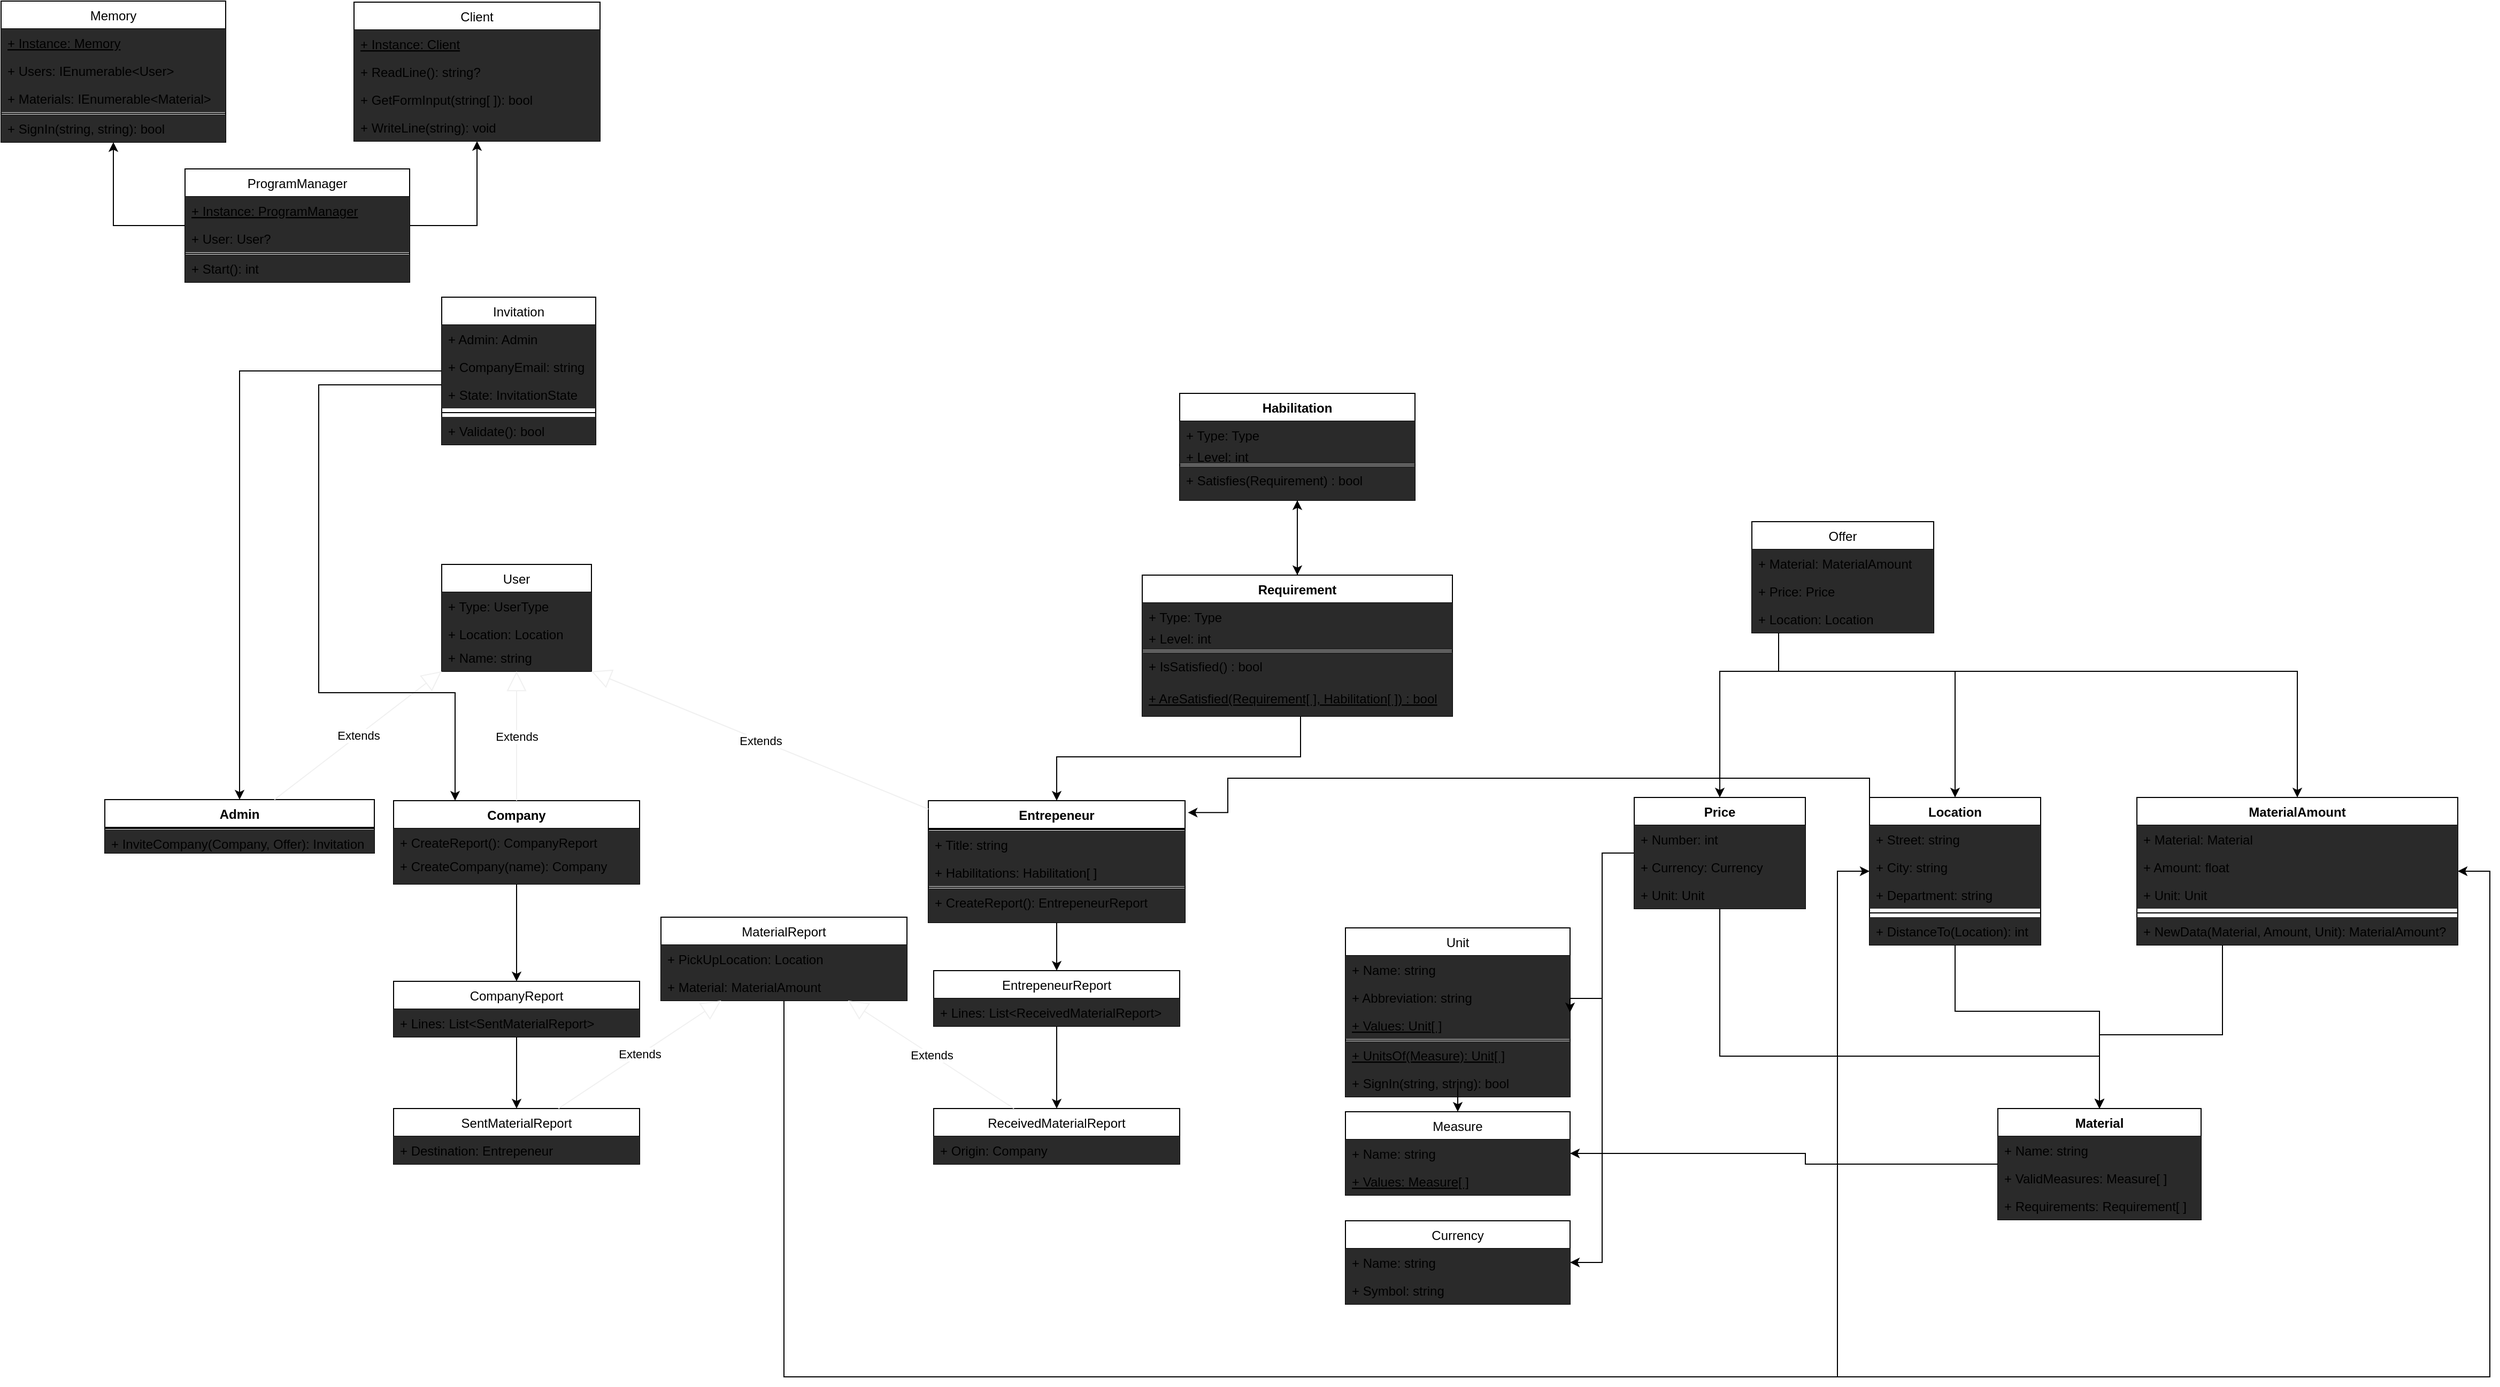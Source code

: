<mxfile>
    <diagram id="kwgLytBKqiFLjFJrec6y" name="Page-1">
        <mxGraphModel dx="1192" dy="1443" grid="0" gridSize="10" guides="1" tooltips="1" connect="1" arrows="1" fold="1" page="1" pageScale="1" pageWidth="827" pageHeight="1169" math="0" shadow="0">
            <root>
                <mxCell id="0"/>
                <mxCell id="1" parent="0"/>
                <mxCell id="120" style="edgeStyle=orthogonalEdgeStyle;rounded=0;orthogonalLoop=1;jettySize=auto;html=1;entryX=0.5;entryY=0;entryDx=0;entryDy=0;" parent="1" source="2" target="8" edge="1">
                    <mxGeometry relative="1" as="geometry"/>
                </mxCell>
                <mxCell id="2" value="Company" style="swimlane;fontStyle=1;align=center;verticalAlign=top;childLayout=stackLayout;horizontal=1;startSize=26;horizontalStack=0;resizeParent=1;resizeParentMax=0;resizeLast=0;collapsible=1;marginBottom=0;" parent="1" vertex="1">
                    <mxGeometry x="-460" y="-419" width="230" height="78" as="geometry">
                        <mxRectangle x="-460" y="-419" width="70" height="26" as="alternateBounds"/>
                    </mxGeometry>
                </mxCell>
                <mxCell id="6" value="+ CreateReport(): CompanyReport" style="text;align=left;verticalAlign=top;spacingLeft=4;spacingRight=4;overflow=hidden;rotatable=0;points=[[0,0.5],[1,0.5]];portConstraint=eastwest;fillColor=#2a2a2a;" parent="2" vertex="1">
                    <mxGeometry y="26" width="230" height="22" as="geometry"/>
                </mxCell>
                <mxCell id="7" value="+ CreateCompany(name): Company" style="text;align=left;verticalAlign=top;spacingLeft=4;spacingRight=4;overflow=hidden;rotatable=0;points=[[0,0.5],[1,0.5]];portConstraint=eastwest;fillColor=#2a2a2a;" parent="2" vertex="1">
                    <mxGeometry y="48" width="230" height="30" as="geometry"/>
                </mxCell>
                <mxCell id="137" style="edgeStyle=orthogonalEdgeStyle;rounded=0;orthogonalLoop=1;jettySize=auto;html=1;entryX=0.5;entryY=0;entryDx=0;entryDy=0;" parent="1" source="8" target="83" edge="1">
                    <mxGeometry relative="1" as="geometry"/>
                </mxCell>
                <mxCell id="8" value="CompanyReport" style="swimlane;fontStyle=0;childLayout=stackLayout;horizontal=1;startSize=26;horizontalStack=0;resizeParent=1;resizeParentMax=0;resizeLast=0;collapsible=1;marginBottom=0;" parent="1" vertex="1">
                    <mxGeometry x="-460" y="-250" width="230" height="52" as="geometry"/>
                </mxCell>
                <mxCell id="9" value="+ Lines: List&lt;SentMaterialReport&gt;" style="text;align=left;verticalAlign=top;spacingLeft=4;spacingRight=4;overflow=hidden;rotatable=0;points=[[0,0.5],[1,0.5]];portConstraint=eastwest;fillColor=#2a2a2a;" parent="8" vertex="1">
                    <mxGeometry y="26" width="230" height="26" as="geometry"/>
                </mxCell>
                <mxCell id="96" style="edgeStyle=orthogonalEdgeStyle;rounded=0;orthogonalLoop=1;jettySize=auto;html=1;entryX=0.5;entryY=0;entryDx=0;entryDy=0;" parent="1" source="11" target="16" edge="1">
                    <mxGeometry relative="1" as="geometry">
                        <mxPoint x="120" y="559" as="targetPoint"/>
                    </mxGeometry>
                </mxCell>
                <mxCell id="11" value="Entrepeneur" style="swimlane;fontStyle=1;align=center;verticalAlign=top;childLayout=stackLayout;horizontal=1;startSize=26;horizontalStack=0;resizeParent=1;resizeParentMax=0;resizeLast=0;collapsible=1;marginBottom=0;" parent="1" vertex="1">
                    <mxGeometry x="40" y="-419" width="240" height="114" as="geometry">
                        <mxRectangle x="40" y="-419" width="70" height="26" as="alternateBounds"/>
                    </mxGeometry>
                </mxCell>
                <mxCell id="143" value="" style="line;strokeWidth=1;align=left;verticalAlign=middle;spacingTop=-1;spacingLeft=3;spacingRight=3;rotatable=0;labelPosition=right;points=[];portConstraint=eastwest;" parent="11" vertex="1">
                    <mxGeometry y="26" width="240" height="2" as="geometry"/>
                </mxCell>
                <mxCell id="202" value="+ Title: string" style="text;align=left;verticalAlign=top;spacingLeft=4;spacingRight=4;overflow=hidden;rotatable=0;points=[[0,0.5],[1,0.5]];portConstraint=eastwest;fillColor=#2a2a2a;" parent="11" vertex="1">
                    <mxGeometry y="28" width="240" height="26" as="geometry"/>
                </mxCell>
                <mxCell id="204" value="+ Habilitations: Habilitation[ ]" style="text;align=left;verticalAlign=top;spacingLeft=4;spacingRight=4;overflow=hidden;rotatable=0;points=[[0,0.5],[1,0.5]];portConstraint=eastwest;fillColor=#2a2a2a;" parent="11" vertex="1">
                    <mxGeometry y="54" width="240" height="26" as="geometry"/>
                </mxCell>
                <mxCell id="203" value="" style="line;strokeWidth=1;align=left;verticalAlign=middle;spacingTop=-1;spacingLeft=3;spacingRight=3;rotatable=0;labelPosition=right;points=[];portConstraint=eastwest;" parent="11" vertex="1">
                    <mxGeometry y="80" width="240" height="2" as="geometry"/>
                </mxCell>
                <mxCell id="15" value="+ CreateReport(): EntrepeneurReport" style="text;align=left;verticalAlign=top;spacingLeft=4;spacingRight=4;overflow=hidden;rotatable=0;points=[[0,0.5],[1,0.5]];portConstraint=eastwest;fillColor=#2a2a2a;" parent="11" vertex="1">
                    <mxGeometry y="82" width="240" height="32" as="geometry"/>
                </mxCell>
                <mxCell id="132" style="edgeStyle=orthogonalEdgeStyle;rounded=0;orthogonalLoop=1;jettySize=auto;html=1;entryX=0.5;entryY=0;entryDx=0;entryDy=0;" parent="1" source="16" target="74" edge="1">
                    <mxGeometry relative="1" as="geometry">
                        <Array as="points">
                            <mxPoint x="160" y="-150"/>
                            <mxPoint x="160" y="-150"/>
                        </Array>
                    </mxGeometry>
                </mxCell>
                <mxCell id="16" value="EntrepeneurReport" style="swimlane;fontStyle=0;childLayout=stackLayout;horizontal=1;startSize=26;horizontalStack=0;resizeParent=1;resizeParentMax=0;resizeLast=0;collapsible=1;marginBottom=0;" parent="1" vertex="1">
                    <mxGeometry x="45" y="-260" width="230" height="52" as="geometry"/>
                </mxCell>
                <mxCell id="17" value="+ Lines: List&lt;ReceivedMaterialReport&gt;" style="text;align=left;verticalAlign=top;spacingLeft=4;spacingRight=4;overflow=hidden;rotatable=0;points=[[0,0.5],[1,0.5]];portConstraint=eastwest;fillColor=#2a2a2a;" parent="16" vertex="1">
                    <mxGeometry y="26" width="230" height="26" as="geometry"/>
                </mxCell>
                <mxCell id="124" style="edgeStyle=orthogonalEdgeStyle;rounded=0;orthogonalLoop=1;jettySize=auto;html=1;entryX=0.5;entryY=0;entryDx=0;entryDy=0;endArrow=classic;endFill=1;" parent="1" source="19" target="77" edge="1">
                    <mxGeometry relative="1" as="geometry">
                        <Array as="points">
                            <mxPoint x="310" y="-702"/>
                            <mxPoint x="275" y="-702"/>
                        </Array>
                    </mxGeometry>
                </mxCell>
                <mxCell id="19" value="Habilitation" style="swimlane;fontStyle=1;align=center;verticalAlign=top;childLayout=stackLayout;horizontal=1;startSize=26;horizontalStack=0;resizeParent=1;resizeParentMax=0;resizeLast=0;collapsible=1;marginBottom=0;" parent="1" vertex="1">
                    <mxGeometry x="275" y="-800" width="220" height="100" as="geometry">
                        <mxRectangle x="275" y="-800" width="70" height="26" as="alternateBounds"/>
                    </mxGeometry>
                </mxCell>
                <mxCell id="20" value="+ Type: Type" style="text;align=left;verticalAlign=top;spacingLeft=4;spacingRight=4;overflow=hidden;rotatable=0;points=[[0,0.5],[1,0.5]];portConstraint=eastwest;fillColor=#2a2a2a;" parent="19" vertex="1">
                    <mxGeometry y="26" width="220" height="20" as="geometry"/>
                </mxCell>
                <mxCell id="21" value="+ Level: int" style="text;align=left;verticalAlign=top;spacingLeft=4;spacingRight=4;overflow=hidden;rotatable=0;points=[[0,0.5],[1,0.5]];portConstraint=eastwest;fillColor=#2a2a2a;" parent="19" vertex="1">
                    <mxGeometry y="46" width="220" height="20" as="geometry"/>
                </mxCell>
                <mxCell id="22" value="" style="line;strokeWidth=1;align=left;verticalAlign=middle;spacingTop=-1;spacingLeft=3;spacingRight=3;rotatable=0;labelPosition=right;points=[];portConstraint=eastwest;" parent="19" vertex="1">
                    <mxGeometry y="66" width="220" height="2" as="geometry"/>
                </mxCell>
                <mxCell id="23" value="+ Satisfies(Requirement) : bool" style="text;align=left;verticalAlign=top;spacingLeft=4;spacingRight=4;overflow=hidden;rotatable=0;points=[[0,0.5],[1,0.5]];portConstraint=eastwest;fillColor=#2a2a2a;" parent="19" vertex="1">
                    <mxGeometry y="68" width="220" height="32" as="geometry"/>
                </mxCell>
                <mxCell id="24" value="Client" style="swimlane;fontStyle=0;childLayout=stackLayout;horizontal=1;startSize=26;horizontalStack=0;resizeParent=1;resizeParentMax=0;resizeLast=0;collapsible=1;marginBottom=0;" parent="1" vertex="1">
                    <mxGeometry x="-497" y="-1166" width="230" height="130" as="geometry">
                        <mxRectangle x="-497" y="-1166" width="57" height="26" as="alternateBounds"/>
                    </mxGeometry>
                </mxCell>
                <mxCell id="25" value="+ Instance: Client" style="text;align=left;verticalAlign=top;spacingLeft=4;spacingRight=4;overflow=hidden;rotatable=0;points=[[0,0.5],[1,0.5]];portConstraint=eastwest;fillColor=#2a2a2a;fontStyle=4" parent="24" vertex="1">
                    <mxGeometry y="26" width="230" height="26" as="geometry"/>
                </mxCell>
                <mxCell id="195" value="+ ReadLine(): string?" style="text;align=left;verticalAlign=top;spacingLeft=4;spacingRight=4;overflow=hidden;rotatable=0;points=[[0,0.5],[1,0.5]];portConstraint=eastwest;fillColor=#2a2a2a;" parent="24" vertex="1">
                    <mxGeometry y="52" width="230" height="26" as="geometry"/>
                </mxCell>
                <mxCell id="27" value="+ GetFormInput(string[ ]): bool" style="text;align=left;verticalAlign=top;spacingLeft=4;spacingRight=4;overflow=hidden;rotatable=0;points=[[0,0.5],[1,0.5]];portConstraint=eastwest;fillColor=#2a2a2a;" parent="24" vertex="1">
                    <mxGeometry y="78" width="230" height="26" as="geometry"/>
                </mxCell>
                <mxCell id="144" value="+ WriteLine(string): void" style="text;align=left;verticalAlign=top;spacingLeft=4;spacingRight=4;overflow=hidden;rotatable=0;points=[[0,0.5],[1,0.5]];portConstraint=eastwest;fillColor=#2a2a2a;" parent="24" vertex="1">
                    <mxGeometry y="104" width="230" height="26" as="geometry"/>
                </mxCell>
                <mxCell id="121" style="edgeStyle=orthogonalEdgeStyle;rounded=0;orthogonalLoop=1;jettySize=auto;html=1;entryX=0.5;entryY=0;entryDx=0;entryDy=0;" parent="1" source="34" target="186" edge="1">
                    <mxGeometry relative="1" as="geometry"/>
                </mxCell>
                <mxCell id="34" value="Invitation" style="swimlane;fontStyle=0;childLayout=stackLayout;horizontal=1;startSize=26;horizontalStack=0;resizeParent=1;resizeParentMax=0;resizeLast=0;collapsible=1;marginBottom=0;" parent="1" vertex="1">
                    <mxGeometry x="-415" y="-890" width="144" height="138" as="geometry">
                        <mxRectangle x="-415" y="-890" width="80" height="26" as="alternateBounds"/>
                    </mxGeometry>
                </mxCell>
                <mxCell id="35" value="+ Admin: Admin" style="text;align=left;verticalAlign=top;spacingLeft=4;spacingRight=4;overflow=hidden;rotatable=0;points=[[0,0.5],[1,0.5]];portConstraint=eastwest;fillColor=#2a2a2a;" parent="34" vertex="1">
                    <mxGeometry y="26" width="144" height="26" as="geometry"/>
                </mxCell>
                <mxCell id="36" value="+ CompanyEmail: string" style="text;align=left;verticalAlign=top;spacingLeft=4;spacingRight=4;overflow=hidden;rotatable=0;points=[[0,0.5],[1,0.5]];portConstraint=eastwest;fillColor=#2a2a2a;" parent="34" vertex="1">
                    <mxGeometry y="52" width="144" height="26" as="geometry"/>
                </mxCell>
                <mxCell id="38" value="+ State: InvitationState" style="text;align=left;verticalAlign=top;spacingLeft=4;spacingRight=4;overflow=hidden;rotatable=0;points=[[0,0.5],[1,0.5]];portConstraint=eastwest;fillColor=#2a2a2a;" parent="34" vertex="1">
                    <mxGeometry y="78" width="144" height="26" as="geometry"/>
                </mxCell>
                <mxCell id="39" value="" style="line;strokeWidth=1;align=left;verticalAlign=middle;spacingTop=-1;spacingLeft=3;spacingRight=3;rotatable=0;labelPosition=right;points=[];portConstraint=eastwest;" parent="34" vertex="1">
                    <mxGeometry y="104" width="144" height="8" as="geometry"/>
                </mxCell>
                <mxCell id="40" value="+ Validate(): bool" style="text;align=left;verticalAlign=top;spacingLeft=4;spacingRight=4;overflow=hidden;rotatable=0;points=[[0,0.5],[1,0.5]];portConstraint=eastwest;fillColor=#2a2a2a;" parent="34" vertex="1">
                    <mxGeometry y="112" width="144" height="26" as="geometry"/>
                </mxCell>
                <mxCell id="119" style="edgeStyle=orthogonalEdgeStyle;rounded=0;orthogonalLoop=1;jettySize=auto;html=1;entryX=0.5;entryY=0;entryDx=0;entryDy=0;exitX=0.5;exitY=1;exitDx=0;exitDy=0;" parent="1" source="44" target="50" edge="1">
                    <mxGeometry relative="1" as="geometry">
                        <Array as="points">
                            <mxPoint x="1000" y="-222"/>
                            <mxPoint x="1135" y="-222"/>
                        </Array>
                        <mxPoint x="1010" y="-270" as="sourcePoint"/>
                    </mxGeometry>
                </mxCell>
                <mxCell id="127" style="edgeStyle=orthogonalEdgeStyle;rounded=0;orthogonalLoop=1;jettySize=auto;html=1;entryX=1.011;entryY=0.161;entryDx=0;entryDy=0;entryPerimeter=0;exitX=0;exitY=0;exitDx=0;exitDy=0;" parent="1" source="44" edge="1">
                    <mxGeometry relative="1" as="geometry">
                        <mxPoint x="990" y="-270" as="sourcePoint"/>
                        <mxPoint x="282.64" y="-407.866" as="targetPoint"/>
                        <Array as="points">
                            <mxPoint x="920" y="-440"/>
                            <mxPoint x="320" y="-440"/>
                            <mxPoint x="320" y="-408"/>
                        </Array>
                    </mxGeometry>
                </mxCell>
                <mxCell id="44" value="Location" style="swimlane;fontStyle=1;align=center;verticalAlign=top;childLayout=stackLayout;horizontal=1;startSize=26;horizontalStack=0;resizeParent=1;resizeParentMax=0;resizeLast=0;collapsible=1;marginBottom=0;" parent="1" vertex="1">
                    <mxGeometry x="920" y="-422" width="160" height="138" as="geometry">
                        <mxRectangle x="920" y="-422" width="80" height="26" as="alternateBounds"/>
                    </mxGeometry>
                </mxCell>
                <mxCell id="45" value="+ Street: string" style="text;align=left;verticalAlign=top;spacingLeft=4;spacingRight=4;overflow=hidden;rotatable=0;points=[[0,0.5],[1,0.5]];portConstraint=eastwest;fillColor=#2a2a2a;" parent="44" vertex="1">
                    <mxGeometry y="26" width="160" height="26" as="geometry"/>
                </mxCell>
                <mxCell id="46" value="+ City: string" style="text;align=left;verticalAlign=top;spacingLeft=4;spacingRight=4;overflow=hidden;rotatable=0;points=[[0,0.5],[1,0.5]];portConstraint=eastwest;fillColor=#2a2a2a;" parent="44" vertex="1">
                    <mxGeometry y="52" width="160" height="26" as="geometry"/>
                </mxCell>
                <mxCell id="47" value="+ Department: string" style="text;align=left;verticalAlign=top;spacingLeft=4;spacingRight=4;overflow=hidden;rotatable=0;points=[[0,0.5],[1,0.5]];portConstraint=eastwest;fillColor=#2a2a2a;" parent="44" vertex="1">
                    <mxGeometry y="78" width="160" height="26" as="geometry"/>
                </mxCell>
                <mxCell id="48" value="" style="line;strokeWidth=1;align=left;verticalAlign=middle;spacingTop=-1;spacingLeft=3;spacingRight=3;rotatable=0;labelPosition=right;points=[];portConstraint=eastwest;" parent="44" vertex="1">
                    <mxGeometry y="104" width="160" height="8" as="geometry"/>
                </mxCell>
                <mxCell id="49" value="+ DistanceTo(Location): int" style="text;align=left;verticalAlign=top;spacingLeft=4;spacingRight=4;overflow=hidden;rotatable=0;points=[[0,0.5],[1,0.5]];portConstraint=eastwest;fillColor=#2a2a2a;" parent="44" vertex="1">
                    <mxGeometry y="112" width="160" height="26" as="geometry"/>
                </mxCell>
                <mxCell id="50" value="Material" style="swimlane;fontStyle=1;align=center;verticalAlign=top;childLayout=stackLayout;horizontal=1;startSize=26;horizontalStack=0;resizeParent=1;resizeParentMax=0;resizeLast=0;collapsible=1;marginBottom=0;" parent="1" vertex="1">
                    <mxGeometry x="1040" y="-131" width="190" height="104" as="geometry">
                        <mxRectangle x="1040" y="-131" width="80" height="26" as="alternateBounds"/>
                    </mxGeometry>
                </mxCell>
                <mxCell id="51" value="+ Name: string " style="text;align=left;verticalAlign=top;spacingLeft=4;spacingRight=4;overflow=hidden;rotatable=0;points=[[0,0.5],[1,0.5]];portConstraint=eastwest;fillColor=#2a2a2a;" parent="50" vertex="1">
                    <mxGeometry y="26" width="190" height="26" as="geometry"/>
                </mxCell>
                <mxCell id="52" value="+ ValidMeasures: Measure[ ]" style="text;align=left;verticalAlign=top;spacingLeft=4;spacingRight=4;overflow=hidden;rotatable=0;points=[[0,0.5],[1,0.5]];portConstraint=eastwest;fillColor=#2a2a2a;" parent="50" vertex="1">
                    <mxGeometry y="52" width="190" height="26" as="geometry"/>
                </mxCell>
                <mxCell id="53" value="+ Requirements: Requirement[ ]" style="text;align=left;verticalAlign=top;spacingLeft=4;spacingRight=4;overflow=hidden;rotatable=0;points=[[0,0.5],[1,0.5]];portConstraint=eastwest;fillColor=#2a2a2a;" parent="50" vertex="1">
                    <mxGeometry y="78" width="190" height="26" as="geometry"/>
                </mxCell>
                <mxCell id="118" style="edgeStyle=orthogonalEdgeStyle;rounded=0;orthogonalLoop=1;jettySize=auto;html=1;entryX=0.5;entryY=0;entryDx=0;entryDy=0;" parent="1" source="55" target="50" edge="1">
                    <mxGeometry relative="1" as="geometry">
                        <Array as="points">
                            <mxPoint x="1250" y="-200"/>
                            <mxPoint x="1135" y="-200"/>
                        </Array>
                    </mxGeometry>
                </mxCell>
                <mxCell id="55" value="MaterialAmount" style="swimlane;fontStyle=1;align=center;verticalAlign=top;childLayout=stackLayout;horizontal=1;startSize=26;horizontalStack=0;resizeParent=1;resizeParentMax=0;resizeLast=0;collapsible=1;marginBottom=0;" parent="1" vertex="1">
                    <mxGeometry x="1170" y="-422" width="300" height="138" as="geometry">
                        <mxRectangle x="1170" y="-422" width="120" height="26" as="alternateBounds"/>
                    </mxGeometry>
                </mxCell>
                <mxCell id="56" value="+ Material: Material" style="text;align=left;verticalAlign=top;spacingLeft=4;spacingRight=4;overflow=hidden;rotatable=0;points=[[0,0.5],[1,0.5]];portConstraint=eastwest;fillColor=#2a2a2a;" parent="55" vertex="1">
                    <mxGeometry y="26" width="300" height="26" as="geometry"/>
                </mxCell>
                <mxCell id="58" value="+ Amount: float" style="text;align=left;verticalAlign=top;spacingLeft=4;spacingRight=4;overflow=hidden;rotatable=0;points=[[0,0.5],[1,0.5]];portConstraint=eastwest;fillColor=#2a2a2a;" parent="55" vertex="1">
                    <mxGeometry y="52" width="300" height="26" as="geometry"/>
                </mxCell>
                <mxCell id="60" value="+ Unit: Unit" style="text;align=left;verticalAlign=top;spacingLeft=4;spacingRight=4;overflow=hidden;rotatable=0;points=[[0,0.5],[1,0.5]];portConstraint=eastwest;fillColor=#2a2a2a;" parent="55" vertex="1">
                    <mxGeometry y="78" width="300" height="26" as="geometry"/>
                </mxCell>
                <mxCell id="205" value="" style="line;strokeWidth=1;align=left;verticalAlign=middle;spacingTop=-1;spacingLeft=3;spacingRight=3;rotatable=0;labelPosition=right;points=[];portConstraint=eastwest;" parent="55" vertex="1">
                    <mxGeometry y="104" width="300" height="8" as="geometry"/>
                </mxCell>
                <mxCell id="206" value="+ NewData(Material, Amount, Unit): MaterialAmount?" style="text;align=left;verticalAlign=top;spacingLeft=4;spacingRight=4;overflow=hidden;rotatable=0;points=[[0,0.5],[1,0.5]];portConstraint=eastwest;fillColor=#2a2a2a;" parent="55" vertex="1">
                    <mxGeometry y="112" width="300" height="26" as="geometry"/>
                </mxCell>
                <mxCell id="135" style="edgeStyle=orthogonalEdgeStyle;rounded=0;orthogonalLoop=1;jettySize=auto;html=1;exitX=0.5;exitY=1;exitDx=0;exitDy=0;entryX=0;entryY=0.5;entryDx=0;entryDy=0;" parent="1" source="150" target="44" edge="1">
                    <mxGeometry relative="1" as="geometry">
                        <mxPoint x="910" y="-330" as="targetPoint"/>
                        <Array as="points">
                            <mxPoint x="-95" y="120"/>
                            <mxPoint x="890" y="120"/>
                            <mxPoint x="890" y="-353"/>
                        </Array>
                        <mxPoint x="340" as="sourcePoint"/>
                    </mxGeometry>
                </mxCell>
                <mxCell id="128" style="edgeStyle=orthogonalEdgeStyle;rounded=0;orthogonalLoop=1;jettySize=auto;html=1;entryX=0.5;entryY=0;entryDx=0;entryDy=0;" parent="1" source="64" target="55" edge="1">
                    <mxGeometry relative="1" as="geometry">
                        <Array as="points">
                            <mxPoint x="835" y="-540"/>
                            <mxPoint x="1320" y="-540"/>
                        </Array>
                    </mxGeometry>
                </mxCell>
                <mxCell id="129" style="edgeStyle=orthogonalEdgeStyle;rounded=0;orthogonalLoop=1;jettySize=auto;html=1;entryX=0.5;entryY=0;entryDx=0;entryDy=0;" parent="1" source="64" target="44" edge="1">
                    <mxGeometry relative="1" as="geometry">
                        <Array as="points">
                            <mxPoint x="835" y="-540"/>
                            <mxPoint x="1000" y="-540"/>
                        </Array>
                    </mxGeometry>
                </mxCell>
                <mxCell id="130" style="edgeStyle=orthogonalEdgeStyle;rounded=0;orthogonalLoop=1;jettySize=auto;html=1;entryX=0.5;entryY=0;entryDx=0;entryDy=0;" parent="1" source="64" target="68" edge="1">
                    <mxGeometry relative="1" as="geometry">
                        <Array as="points">
                            <mxPoint x="835" y="-540"/>
                            <mxPoint x="780" y="-540"/>
                        </Array>
                    </mxGeometry>
                </mxCell>
                <mxCell id="64" value="Offer" style="swimlane;fontStyle=0;childLayout=stackLayout;horizontal=1;startSize=26;horizontalStack=0;resizeParent=1;resizeParentMax=0;resizeLast=0;collapsible=1;marginBottom=0;" parent="1" vertex="1">
                    <mxGeometry x="810" y="-680" width="170" height="104" as="geometry"/>
                </mxCell>
                <mxCell id="65" value="+ Material: MaterialAmount" style="text;align=left;verticalAlign=top;spacingLeft=4;spacingRight=4;overflow=hidden;rotatable=0;points=[[0,0.5],[1,0.5]];portConstraint=eastwest;fillColor=#2a2a2a;" parent="64" vertex="1">
                    <mxGeometry y="26" width="170" height="26" as="geometry"/>
                </mxCell>
                <mxCell id="66" value="+ Price: Price" style="text;align=left;verticalAlign=top;spacingLeft=4;spacingRight=4;overflow=hidden;rotatable=0;points=[[0,0.5],[1,0.5]];portConstraint=eastwest;fillColor=#2a2a2a;" parent="64" vertex="1">
                    <mxGeometry y="52" width="170" height="26" as="geometry"/>
                </mxCell>
                <mxCell id="67" value="+ Location: Location" style="text;align=left;verticalAlign=top;spacingLeft=4;spacingRight=4;overflow=hidden;rotatable=0;points=[[0,0.5],[1,0.5]];portConstraint=eastwest;fillColor=#2a2a2a;" parent="64" vertex="1">
                    <mxGeometry y="78" width="170" height="26" as="geometry"/>
                </mxCell>
                <mxCell id="131" style="edgeStyle=orthogonalEdgeStyle;rounded=0;orthogonalLoop=1;jettySize=auto;html=1;entryX=0.5;entryY=0;entryDx=0;entryDy=0;exitX=0.5;exitY=1;exitDx=0;exitDy=0;" parent="1" source="68" target="50" edge="1">
                    <mxGeometry relative="1" as="geometry">
                        <mxPoint x="780" y="-304" as="sourcePoint"/>
                        <mxPoint x="1122" y="-140" as="targetPoint"/>
                        <Array as="points">
                            <mxPoint x="780" y="-180"/>
                            <mxPoint x="1135" y="-180"/>
                        </Array>
                    </mxGeometry>
                </mxCell>
                <mxCell id="68" value="Price" style="swimlane;fontStyle=1;align=center;verticalAlign=top;childLayout=stackLayout;horizontal=1;startSize=26;horizontalStack=0;resizeParent=1;resizeParentMax=0;resizeLast=0;collapsible=1;marginBottom=0;" parent="1" vertex="1">
                    <mxGeometry x="700" y="-422" width="160" height="104" as="geometry">
                        <mxRectangle x="700" y="-422" width="60" height="26" as="alternateBounds"/>
                    </mxGeometry>
                </mxCell>
                <mxCell id="69" value="+ Number: int" style="text;align=left;verticalAlign=top;spacingLeft=4;spacingRight=4;overflow=hidden;rotatable=0;points=[[0,0.5],[1,0.5]];portConstraint=eastwest;fillColor=#2a2a2a;" parent="68" vertex="1">
                    <mxGeometry y="26" width="160" height="26" as="geometry"/>
                </mxCell>
                <mxCell id="71" value="+ Currency: Currency" style="text;align=left;verticalAlign=top;spacingLeft=4;spacingRight=4;overflow=hidden;rotatable=0;points=[[0,0.5],[1,0.5]];portConstraint=eastwest;fillColor=#2a2a2a;" parent="68" vertex="1">
                    <mxGeometry y="52" width="160" height="26" as="geometry"/>
                </mxCell>
                <mxCell id="73" value="+ Unit: Unit" style="text;align=left;verticalAlign=top;spacingLeft=4;spacingRight=4;overflow=hidden;rotatable=0;points=[[0,0.5],[1,0.5]];portConstraint=eastwest;fillColor=#2a2a2a;" parent="68" vertex="1">
                    <mxGeometry y="78" width="160" height="26" as="geometry"/>
                </mxCell>
                <mxCell id="133" style="edgeStyle=orthogonalEdgeStyle;rounded=0;orthogonalLoop=1;jettySize=auto;html=1;exitX=0.5;exitY=1;exitDx=0;exitDy=0;entryX=1;entryY=0.5;entryDx=0;entryDy=0;" parent="1" source="150" target="55" edge="1">
                    <mxGeometry relative="1" as="geometry">
                        <mxPoint x="230" y="-50" as="sourcePoint"/>
                        <mxPoint x="1350" y="-210" as="targetPoint"/>
                        <Array as="points">
                            <mxPoint x="-95" y="120"/>
                            <mxPoint x="1500" y="120"/>
                            <mxPoint x="1500" y="-353"/>
                        </Array>
                    </mxGeometry>
                </mxCell>
                <mxCell id="74" value="ReceivedMaterialReport" style="swimlane;fontStyle=0;childLayout=stackLayout;horizontal=1;startSize=26;horizontalStack=0;resizeParent=1;resizeParentMax=0;resizeLast=0;collapsible=1;marginBottom=0;" parent="1" vertex="1">
                    <mxGeometry x="45" y="-131" width="230" height="52" as="geometry">
                        <mxRectangle x="45" y="-131" width="160" height="26" as="alternateBounds"/>
                    </mxGeometry>
                </mxCell>
                <mxCell id="75" value="+ Origin: Company" style="text;align=left;verticalAlign=top;spacingLeft=4;spacingRight=4;overflow=hidden;rotatable=0;points=[[0,0.5],[1,0.5]];portConstraint=eastwest;fillColor=#2a2a2a;" parent="74" vertex="1">
                    <mxGeometry y="26" width="230" height="26" as="geometry"/>
                </mxCell>
                <mxCell id="125" style="edgeStyle=orthogonalEdgeStyle;rounded=0;orthogonalLoop=1;jettySize=auto;html=1;entryX=0.5;entryY=0;entryDx=0;entryDy=0;" parent="1" source="82" target="11" edge="1">
                    <mxGeometry relative="1" as="geometry">
                        <Array as="points">
                            <mxPoint x="388" y="-460"/>
                            <mxPoint x="160" y="-460"/>
                        </Array>
                    </mxGeometry>
                </mxCell>
                <mxCell id="77" value="Requirement" style="swimlane;fontStyle=1;align=center;verticalAlign=top;childLayout=stackLayout;horizontal=1;startSize=26;horizontalStack=0;resizeParent=1;resizeParentMax=0;resizeLast=0;collapsible=1;marginBottom=0;" parent="1" vertex="1">
                    <mxGeometry x="240" y="-630" width="290" height="132" as="geometry">
                        <mxRectangle x="240" y="-630" width="70" height="26" as="alternateBounds"/>
                    </mxGeometry>
                </mxCell>
                <mxCell id="78" value="+ Type: Type" style="text;align=left;verticalAlign=top;spacingLeft=4;spacingRight=4;overflow=hidden;rotatable=0;points=[[0,0.5],[1,0.5]];portConstraint=eastwest;fillColor=#2a2a2a;" parent="77" vertex="1">
                    <mxGeometry y="26" width="290" height="20" as="geometry"/>
                </mxCell>
                <mxCell id="79" value="+ Level: int" style="text;align=left;verticalAlign=top;spacingLeft=4;spacingRight=4;overflow=hidden;rotatable=0;points=[[0,0.5],[1,0.5]];portConstraint=eastwest;fillColor=#2a2a2a;" parent="77" vertex="1">
                    <mxGeometry y="46" width="290" height="24" as="geometry"/>
                </mxCell>
                <mxCell id="80" value="" style="line;strokeWidth=1;align=left;verticalAlign=middle;spacingTop=-1;spacingLeft=3;spacingRight=3;rotatable=0;labelPosition=right;points=[];portConstraint=eastwest;" parent="77" vertex="1">
                    <mxGeometry y="70" width="290" height="2" as="geometry"/>
                </mxCell>
                <mxCell id="81" value="+ IsSatisfied() : bool" style="text;align=left;verticalAlign=top;spacingLeft=4;spacingRight=4;overflow=hidden;rotatable=0;points=[[0,0.5],[1,0.5]];portConstraint=eastwest;fillColor=#2a2a2a;" parent="77" vertex="1">
                    <mxGeometry y="72" width="290" height="30" as="geometry"/>
                </mxCell>
                <mxCell id="82" value="+ AreSatisfied(Requirement[ ], Habilitation[ ]) : bool" style="text;align=left;verticalAlign=top;spacingLeft=4;spacingRight=4;overflow=hidden;rotatable=0;points=[[0,0.5],[1,0.5]];portConstraint=eastwest;fontStyle=4;fillColor=#2a2a2a;" parent="77" vertex="1">
                    <mxGeometry y="102" width="290" height="30" as="geometry"/>
                </mxCell>
                <mxCell id="83" value="SentMaterialReport" style="swimlane;fontStyle=0;childLayout=stackLayout;horizontal=1;startSize=26;horizontalStack=0;resizeParent=1;resizeParentMax=0;resizeLast=0;collapsible=1;marginBottom=0;" parent="1" vertex="1">
                    <mxGeometry x="-460" y="-131" width="230" height="52" as="geometry">
                        <mxRectangle x="-460" y="-131" width="140" height="26" as="alternateBounds"/>
                    </mxGeometry>
                </mxCell>
                <mxCell id="84" value="+ Destination: Entrepeneur" style="text;align=left;verticalAlign=top;spacingLeft=4;spacingRight=4;overflow=hidden;rotatable=0;points=[[0,0.5],[1,0.5]];portConstraint=eastwest;fillColor=#2a2a2a;" parent="83" vertex="1">
                    <mxGeometry y="26" width="230" height="26" as="geometry"/>
                </mxCell>
                <mxCell id="86" value="User" style="swimlane;fontStyle=0;childLayout=stackLayout;horizontal=1;startSize=26;horizontalStack=0;resizeParent=1;resizeParentMax=0;resizeLast=0;collapsible=1;marginBottom=0;" parent="1" vertex="1">
                    <mxGeometry x="-415" y="-640" width="140" height="100" as="geometry">
                        <mxRectangle x="-415" y="-640" width="60" height="26" as="alternateBounds"/>
                    </mxGeometry>
                </mxCell>
                <mxCell id="87" value="+ Type: UserType" style="text;align=left;verticalAlign=top;spacingLeft=4;spacingRight=4;overflow=hidden;rotatable=0;points=[[0,0.5],[1,0.5]];portConstraint=eastwest;fillColor=#2a2a2a;" parent="86" vertex="1">
                    <mxGeometry y="26" width="140" height="26" as="geometry"/>
                </mxCell>
                <mxCell id="201" value="+ Location: Location" style="text;align=left;verticalAlign=top;spacingLeft=4;spacingRight=4;overflow=hidden;rotatable=0;points=[[0,0.5],[1,0.5]];portConstraint=eastwest;fillColor=#2a2a2a;" parent="86" vertex="1">
                    <mxGeometry y="52" width="140" height="22" as="geometry"/>
                </mxCell>
                <mxCell id="88" value="+ Name: string" style="text;align=left;verticalAlign=top;spacingLeft=4;spacingRight=4;overflow=hidden;rotatable=0;points=[[0,0.5],[1,0.5]];portConstraint=eastwest;fillColor=#2a2a2a;" parent="86" vertex="1">
                    <mxGeometry y="74" width="140" height="26" as="geometry"/>
                </mxCell>
                <mxCell id="145" value="Memory" style="swimlane;fontStyle=0;childLayout=stackLayout;horizontal=1;startSize=26;horizontalStack=0;resizeParent=1;resizeParentMax=0;resizeLast=0;collapsible=1;marginBottom=0;" parent="1" vertex="1">
                    <mxGeometry x="-827" y="-1167" width="210" height="132" as="geometry">
                        <mxRectangle x="-827" y="-1167" width="70" height="26" as="alternateBounds"/>
                    </mxGeometry>
                </mxCell>
                <mxCell id="146" value="+ Instance: Memory" style="text;align=left;verticalAlign=top;spacingLeft=4;spacingRight=4;overflow=hidden;rotatable=0;points=[[0,0.5],[1,0.5]];portConstraint=eastwest;fillColor=#2a2a2a;fontStyle=4" parent="145" vertex="1">
                    <mxGeometry y="26" width="210" height="26" as="geometry"/>
                </mxCell>
                <mxCell id="194" value="+ Users: IEnumerable&lt;User&gt;" style="text;align=left;verticalAlign=top;spacingLeft=4;spacingRight=4;overflow=hidden;rotatable=0;points=[[0,0.5],[1,0.5]];portConstraint=eastwest;fillColor=#2a2a2a;" parent="145" vertex="1">
                    <mxGeometry y="52" width="210" height="26" as="geometry"/>
                </mxCell>
                <mxCell id="153" value="+ Materials: IEnumerable&lt;Material&gt;" style="text;align=left;verticalAlign=top;spacingLeft=4;spacingRight=4;overflow=hidden;rotatable=0;points=[[0,0.5],[1,0.5]];portConstraint=eastwest;fillColor=#2a2a2a;" parent="145" vertex="1">
                    <mxGeometry y="78" width="210" height="26" as="geometry"/>
                </mxCell>
                <mxCell id="147" value="" style="line;strokeWidth=1;align=left;verticalAlign=middle;spacingTop=-1;spacingLeft=3;spacingRight=3;rotatable=0;labelPosition=right;points=[];portConstraint=eastwest;" parent="145" vertex="1">
                    <mxGeometry y="104" width="210" height="2" as="geometry"/>
                </mxCell>
                <mxCell id="148" value="+ SignIn(string, string): bool" style="text;align=left;verticalAlign=top;spacingLeft=4;spacingRight=4;overflow=hidden;rotatable=0;points=[[0,0.5],[1,0.5]];portConstraint=eastwest;fillColor=#2a2a2a;" parent="145" vertex="1">
                    <mxGeometry y="106" width="210" height="26" as="geometry"/>
                </mxCell>
                <mxCell id="150" value="MaterialReport" style="swimlane;fontStyle=0;childLayout=stackLayout;horizontal=1;startSize=26;horizontalStack=0;resizeParent=1;resizeParentMax=0;resizeLast=0;collapsible=1;marginBottom=0;" parent="1" vertex="1">
                    <mxGeometry x="-210" y="-310" width="230" height="78" as="geometry">
                        <mxRectangle x="-210" y="-270" width="140" height="26" as="alternateBounds"/>
                    </mxGeometry>
                </mxCell>
                <mxCell id="151" value="+ PickUpLocation: Location" style="text;align=left;verticalAlign=top;spacingLeft=4;spacingRight=4;overflow=hidden;rotatable=0;points=[[0,0.5],[1,0.5]];portConstraint=eastwest;fillColor=#2a2a2a;" parent="150" vertex="1">
                    <mxGeometry y="26" width="230" height="26" as="geometry"/>
                </mxCell>
                <mxCell id="152" value="+ Material: MaterialAmount" style="text;align=left;verticalAlign=top;spacingLeft=4;spacingRight=4;overflow=hidden;rotatable=0;points=[[0,0.5],[1,0.5]];portConstraint=eastwest;fillColor=#2a2a2a;" parent="150" vertex="1">
                    <mxGeometry y="52" width="230" height="26" as="geometry"/>
                </mxCell>
                <mxCell id="163" value="Measure" style="swimlane;fontStyle=0;childLayout=stackLayout;horizontal=1;startSize=26;horizontalStack=0;resizeParent=1;resizeParentMax=0;resizeLast=0;collapsible=1;marginBottom=0;" parent="1" vertex="1">
                    <mxGeometry x="430" y="-128" width="210" height="78" as="geometry">
                        <mxRectangle x="430" y="-128" width="80" height="26" as="alternateBounds"/>
                    </mxGeometry>
                </mxCell>
                <mxCell id="181" value="+ Name: string" style="text;align=left;verticalAlign=top;spacingLeft=4;spacingRight=4;overflow=hidden;rotatable=0;points=[[0,0.5],[1,0.5]];portConstraint=eastwest;fillColor=#2a2a2a;fontStyle=0" parent="163" vertex="1">
                    <mxGeometry y="26" width="210" height="26" as="geometry"/>
                </mxCell>
                <mxCell id="164" value="+ Values: Measure[ ]" style="text;align=left;verticalAlign=top;spacingLeft=4;spacingRight=4;overflow=hidden;rotatable=0;points=[[0,0.5],[1,0.5]];portConstraint=eastwest;fillColor=#2a2a2a;fontStyle=4" parent="163" vertex="1">
                    <mxGeometry y="52" width="210" height="26" as="geometry"/>
                </mxCell>
                <mxCell id="168" value="Extends" style="endArrow=block;endSize=16;endFill=0;html=1;strokeColor=#f0f0f0;" parent="1" source="83" target="150" edge="1">
                    <mxGeometry width="160" relative="1" as="geometry">
                        <mxPoint x="-320" y="-90" as="sourcePoint"/>
                        <mxPoint x="-160" y="-90" as="targetPoint"/>
                    </mxGeometry>
                </mxCell>
                <mxCell id="169" value="Extends" style="endArrow=block;endSize=16;endFill=0;html=1;strokeColor=#f0f0f0;" parent="1" source="74" target="150" edge="1">
                    <mxGeometry width="160" relative="1" as="geometry">
                        <mxPoint x="-356.619" y="-121" as="sourcePoint"/>
                        <mxPoint x="-153.381" y="-234" as="targetPoint"/>
                    </mxGeometry>
                </mxCell>
                <mxCell id="170" value="Unit" style="swimlane;fontStyle=0;childLayout=stackLayout;horizontal=1;startSize=26;horizontalStack=0;resizeParent=1;resizeParentMax=0;resizeLast=0;collapsible=1;marginBottom=0;" parent="1" vertex="1">
                    <mxGeometry x="430" y="-300" width="210" height="158" as="geometry">
                        <mxRectangle x="430" y="-300" width="50" height="26" as="alternateBounds"/>
                    </mxGeometry>
                </mxCell>
                <mxCell id="180" value="+ Name: string" style="text;align=left;verticalAlign=top;spacingLeft=4;spacingRight=4;overflow=hidden;rotatable=0;points=[[0,0.5],[1,0.5]];portConstraint=eastwest;fillColor=#2a2a2a;fontStyle=0" parent="170" vertex="1">
                    <mxGeometry y="26" width="210" height="26" as="geometry"/>
                </mxCell>
                <mxCell id="207" value="+ Abbreviation: string" style="text;align=left;verticalAlign=top;spacingLeft=4;spacingRight=4;overflow=hidden;rotatable=0;points=[[0,0.5],[1,0.5]];portConstraint=eastwest;fillColor=#2a2a2a;fontStyle=0" parent="170" vertex="1">
                    <mxGeometry y="52" width="210" height="26" as="geometry"/>
                </mxCell>
                <mxCell id="171" value="+ Values: Unit[ ]" style="text;align=left;verticalAlign=top;spacingLeft=4;spacingRight=4;overflow=hidden;rotatable=0;points=[[0,0.5],[1,0.5]];portConstraint=eastwest;fillColor=#2a2a2a;fontStyle=4" parent="170" vertex="1">
                    <mxGeometry y="78" width="210" height="26" as="geometry"/>
                </mxCell>
                <mxCell id="173" value="" style="line;strokeWidth=1;align=left;verticalAlign=middle;spacingTop=-1;spacingLeft=3;spacingRight=3;rotatable=0;labelPosition=right;points=[];portConstraint=eastwest;" parent="170" vertex="1">
                    <mxGeometry y="104" width="210" height="2" as="geometry"/>
                </mxCell>
                <mxCell id="172" value="+ UnitsOf(Measure): Unit[ ]" style="text;align=left;verticalAlign=top;spacingLeft=4;spacingRight=4;overflow=hidden;rotatable=0;points=[[0,0.5],[1,0.5]];portConstraint=eastwest;fillColor=#2a2a2a;fontStyle=4" parent="170" vertex="1">
                    <mxGeometry y="106" width="210" height="26" as="geometry"/>
                </mxCell>
                <mxCell id="174" value="+ SignIn(string, string): bool" style="text;align=left;verticalAlign=top;spacingLeft=4;spacingRight=4;overflow=hidden;rotatable=0;points=[[0,0.5],[1,0.5]];portConstraint=eastwest;fillColor=#2a2a2a;" parent="170" vertex="1">
                    <mxGeometry y="132" width="210" height="26" as="geometry"/>
                </mxCell>
                <mxCell id="175" value="Currency" style="swimlane;fontStyle=0;childLayout=stackLayout;horizontal=1;startSize=26;horizontalStack=0;resizeParent=1;resizeParentMax=0;resizeLast=0;collapsible=1;marginBottom=0;" parent="1" vertex="1">
                    <mxGeometry x="430" y="-26" width="210" height="78" as="geometry">
                        <mxRectangle x="430" y="-26" width="80" height="26" as="alternateBounds"/>
                    </mxGeometry>
                </mxCell>
                <mxCell id="176" value="+ Name: string" style="text;align=left;verticalAlign=top;spacingLeft=4;spacingRight=4;overflow=hidden;rotatable=0;points=[[0,0.5],[1,0.5]];portConstraint=eastwest;fillColor=#2a2a2a;" parent="175" vertex="1">
                    <mxGeometry y="26" width="210" height="26" as="geometry"/>
                </mxCell>
                <mxCell id="177" value="+ Symbol: string" style="text;align=left;verticalAlign=top;spacingLeft=4;spacingRight=4;overflow=hidden;rotatable=0;points=[[0,0.5],[1,0.5]];portConstraint=eastwest;fillColor=#2a2a2a;" parent="175" vertex="1">
                    <mxGeometry y="52" width="210" height="26" as="geometry"/>
                </mxCell>
                <mxCell id="183" style="edgeStyle=orthogonalEdgeStyle;rounded=0;orthogonalLoop=1;jettySize=auto;html=1;exitX=0.5;exitY=1;exitDx=0;exitDy=0;entryX=0.5;entryY=0;entryDx=0;entryDy=0;" parent="1" source="170" target="163" edge="1">
                    <mxGeometry relative="1" as="geometry">
                        <mxPoint x="520" y="130" as="sourcePoint"/>
                        <mxPoint x="460" y="130" as="targetPoint"/>
                        <Array as="points">
                            <mxPoint x="535" y="-150"/>
                            <mxPoint x="535" y="-150"/>
                        </Array>
                    </mxGeometry>
                </mxCell>
                <mxCell id="184" style="edgeStyle=orthogonalEdgeStyle;rounded=0;orthogonalLoop=1;jettySize=auto;html=1;exitX=0;exitY=0.5;exitDx=0;exitDy=0;entryX=1;entryY=0.5;entryDx=0;entryDy=0;" parent="1" source="68" target="170" edge="1">
                    <mxGeometry relative="1" as="geometry">
                        <mxPoint x="680" y="-400" as="sourcePoint"/>
                        <mxPoint x="590" y="-330" as="targetPoint"/>
                        <Array as="points">
                            <mxPoint x="670" y="-370"/>
                            <mxPoint x="670" y="-234"/>
                        </Array>
                    </mxGeometry>
                </mxCell>
                <mxCell id="185" style="edgeStyle=orthogonalEdgeStyle;rounded=0;orthogonalLoop=1;jettySize=auto;html=1;exitX=0;exitY=0.5;exitDx=0;exitDy=0;entryX=1;entryY=0.5;entryDx=0;entryDy=0;" parent="1" source="68" target="175" edge="1">
                    <mxGeometry relative="1" as="geometry">
                        <mxPoint x="710" y="-399" as="sourcePoint"/>
                        <mxPoint x="580" y="-630" as="targetPoint"/>
                        <Array as="points">
                            <mxPoint x="670" y="-370"/>
                            <mxPoint x="670" y="13"/>
                        </Array>
                    </mxGeometry>
                </mxCell>
                <mxCell id="186" value="Admin" style="swimlane;fontStyle=1;align=center;verticalAlign=top;childLayout=stackLayout;horizontal=1;startSize=26;horizontalStack=0;resizeParent=1;resizeParentMax=0;resizeLast=0;collapsible=1;marginBottom=0;" parent="1" vertex="1">
                    <mxGeometry x="-730" y="-420" width="252" height="50" as="geometry">
                        <mxRectangle x="-350" y="-419" width="70" height="26" as="alternateBounds"/>
                    </mxGeometry>
                </mxCell>
                <mxCell id="187" value="" style="line;strokeWidth=1;align=left;verticalAlign=middle;spacingTop=-1;spacingLeft=3;spacingRight=3;rotatable=0;labelPosition=right;points=[];portConstraint=eastwest;" parent="186" vertex="1">
                    <mxGeometry y="26" width="252" height="2" as="geometry"/>
                </mxCell>
                <mxCell id="188" value="+ InviteCompany(Company, Offer): Invitation" style="text;align=left;verticalAlign=top;spacingLeft=4;spacingRight=4;overflow=hidden;rotatable=0;points=[[0,0.5],[1,0.5]];portConstraint=eastwest;fillColor=#2a2a2a;" parent="186" vertex="1">
                    <mxGeometry y="28" width="252" height="22" as="geometry"/>
                </mxCell>
                <mxCell id="191" value="Extends" style="endArrow=block;endSize=16;endFill=0;html=1;strokeColor=#f0f0f0;entryX=0;entryY=1;entryDx=0;entryDy=0;" parent="1" source="186" target="86" edge="1">
                    <mxGeometry width="160" relative="1" as="geometry">
                        <mxPoint x="-362.113" y="-517" as="sourcePoint"/>
                        <mxPoint x="-150" y="-570" as="targetPoint"/>
                    </mxGeometry>
                </mxCell>
                <mxCell id="192" value="Extends" style="endArrow=block;endSize=16;endFill=0;html=1;strokeColor=#f0f0f0;entryX=0.5;entryY=1;entryDx=0;entryDy=0;" parent="1" source="2" target="86" edge="1">
                    <mxGeometry width="160" relative="1" as="geometry">
                        <mxPoint x="-200" y="-440" as="sourcePoint"/>
                        <mxPoint y="-540" as="targetPoint"/>
                    </mxGeometry>
                </mxCell>
                <mxCell id="193" value="Extends" style="endArrow=block;endSize=16;endFill=0;html=1;strokeColor=#f0f0f0;entryX=1;entryY=1;entryDx=0;entryDy=0;" parent="1" source="11" target="86" edge="1">
                    <mxGeometry width="160" relative="1" as="geometry">
                        <mxPoint x="130" y="-430" as="sourcePoint"/>
                        <mxPoint x="-40" y="-580" as="targetPoint"/>
                    </mxGeometry>
                </mxCell>
                <mxCell id="196" style="edgeStyle=orthogonalEdgeStyle;rounded=0;orthogonalLoop=1;jettySize=auto;html=1;endArrow=classic;endFill=1;entryX=0.5;entryY=1;entryDx=0;entryDy=0;" parent="1" source="77" target="19" edge="1">
                    <mxGeometry relative="1" as="geometry">
                        <mxPoint x="395" y="-690" as="sourcePoint"/>
                        <mxPoint x="310" y="-700" as="targetPoint"/>
                        <Array as="points">
                            <mxPoint x="385" y="-690"/>
                            <mxPoint x="385" y="-690"/>
                        </Array>
                    </mxGeometry>
                </mxCell>
                <mxCell id="197" style="edgeStyle=orthogonalEdgeStyle;rounded=0;orthogonalLoop=1;jettySize=auto;html=1;exitX=0;exitY=0.5;exitDx=0;exitDy=0;entryX=1;entryY=0.5;entryDx=0;entryDy=0;" parent="1" source="50" target="163" edge="1">
                    <mxGeometry relative="1" as="geometry">
                        <mxPoint x="710" y="-360" as="sourcePoint"/>
                        <mxPoint x="600" y="-80" as="targetPoint"/>
                        <Array as="points">
                            <mxPoint x="860" y="-79"/>
                            <mxPoint x="860" y="-89"/>
                        </Array>
                    </mxGeometry>
                </mxCell>
                <mxCell id="198" style="edgeStyle=orthogonalEdgeStyle;rounded=0;orthogonalLoop=1;jettySize=auto;html=1;entryX=0.25;entryY=0;entryDx=0;entryDy=0;" parent="1" source="34" target="2" edge="1">
                    <mxGeometry relative="1" as="geometry">
                        <mxPoint x="-450" y="-820" as="sourcePoint"/>
                        <mxPoint x="-594" y="-410" as="targetPoint"/>
                        <Array as="points">
                            <mxPoint x="-530" y="-808"/>
                            <mxPoint x="-530" y="-520"/>
                            <mxPoint x="-402" y="-520"/>
                        </Array>
                    </mxGeometry>
                </mxCell>
                <mxCell id="208" value="ProgramManager" style="swimlane;fontStyle=0;childLayout=stackLayout;horizontal=1;startSize=26;horizontalStack=0;resizeParent=1;resizeParentMax=0;resizeLast=0;collapsible=1;marginBottom=0;" parent="1" vertex="1">
                    <mxGeometry x="-655" y="-1010" width="210" height="106" as="geometry">
                        <mxRectangle x="-655" y="-1010" width="121" height="26" as="alternateBounds"/>
                    </mxGeometry>
                </mxCell>
                <mxCell id="209" value="+ Instance: ProgramManager" style="text;align=left;verticalAlign=top;spacingLeft=4;spacingRight=4;overflow=hidden;rotatable=0;points=[[0,0.5],[1,0.5]];portConstraint=eastwest;fillColor=#2a2a2a;fontStyle=4" parent="208" vertex="1">
                    <mxGeometry y="26" width="210" height="26" as="geometry"/>
                </mxCell>
                <mxCell id="214" value="+ User: User?" style="text;align=left;verticalAlign=top;spacingLeft=4;spacingRight=4;overflow=hidden;rotatable=0;points=[[0,0.5],[1,0.5]];portConstraint=eastwest;fillColor=#2a2a2a;fontStyle=0" parent="208" vertex="1">
                    <mxGeometry y="52" width="210" height="26" as="geometry"/>
                </mxCell>
                <mxCell id="212" value="" style="line;strokeWidth=1;align=left;verticalAlign=middle;spacingTop=-1;spacingLeft=3;spacingRight=3;rotatable=0;labelPosition=right;points=[];portConstraint=eastwest;" parent="208" vertex="1">
                    <mxGeometry y="78" width="210" height="2" as="geometry"/>
                </mxCell>
                <mxCell id="213" value="+ Start(): int" style="text;align=left;verticalAlign=top;spacingLeft=4;spacingRight=4;overflow=hidden;rotatable=0;points=[[0,0.5],[1,0.5]];portConstraint=eastwest;fillColor=#2a2a2a;" parent="208" vertex="1">
                    <mxGeometry y="80" width="210" height="26" as="geometry"/>
                </mxCell>
                <mxCell id="215" style="edgeStyle=orthogonalEdgeStyle;rounded=0;orthogonalLoop=1;jettySize=auto;html=1;exitX=0;exitY=0.5;exitDx=0;exitDy=0;entryX=0.5;entryY=1;entryDx=0;entryDy=0;" parent="1" source="208" target="145" edge="1">
                    <mxGeometry relative="1" as="geometry">
                        <mxPoint x="-676" y="-889" as="sourcePoint"/>
                        <mxPoint x="-731" y="-989" as="targetPoint"/>
                    </mxGeometry>
                </mxCell>
                <mxCell id="216" style="edgeStyle=orthogonalEdgeStyle;rounded=0;orthogonalLoop=1;jettySize=auto;html=1;exitX=1;exitY=0.5;exitDx=0;exitDy=0;entryX=0.5;entryY=1;entryDx=0;entryDy=0;" parent="1" source="208" target="24" edge="1">
                    <mxGeometry relative="1" as="geometry">
                        <mxPoint x="-645.0" y="-987" as="sourcePoint"/>
                        <mxPoint x="-782" y="-1131" as="targetPoint"/>
                    </mxGeometry>
                </mxCell>
            </root>
        </mxGraphModel>
    </diagram>
</mxfile>